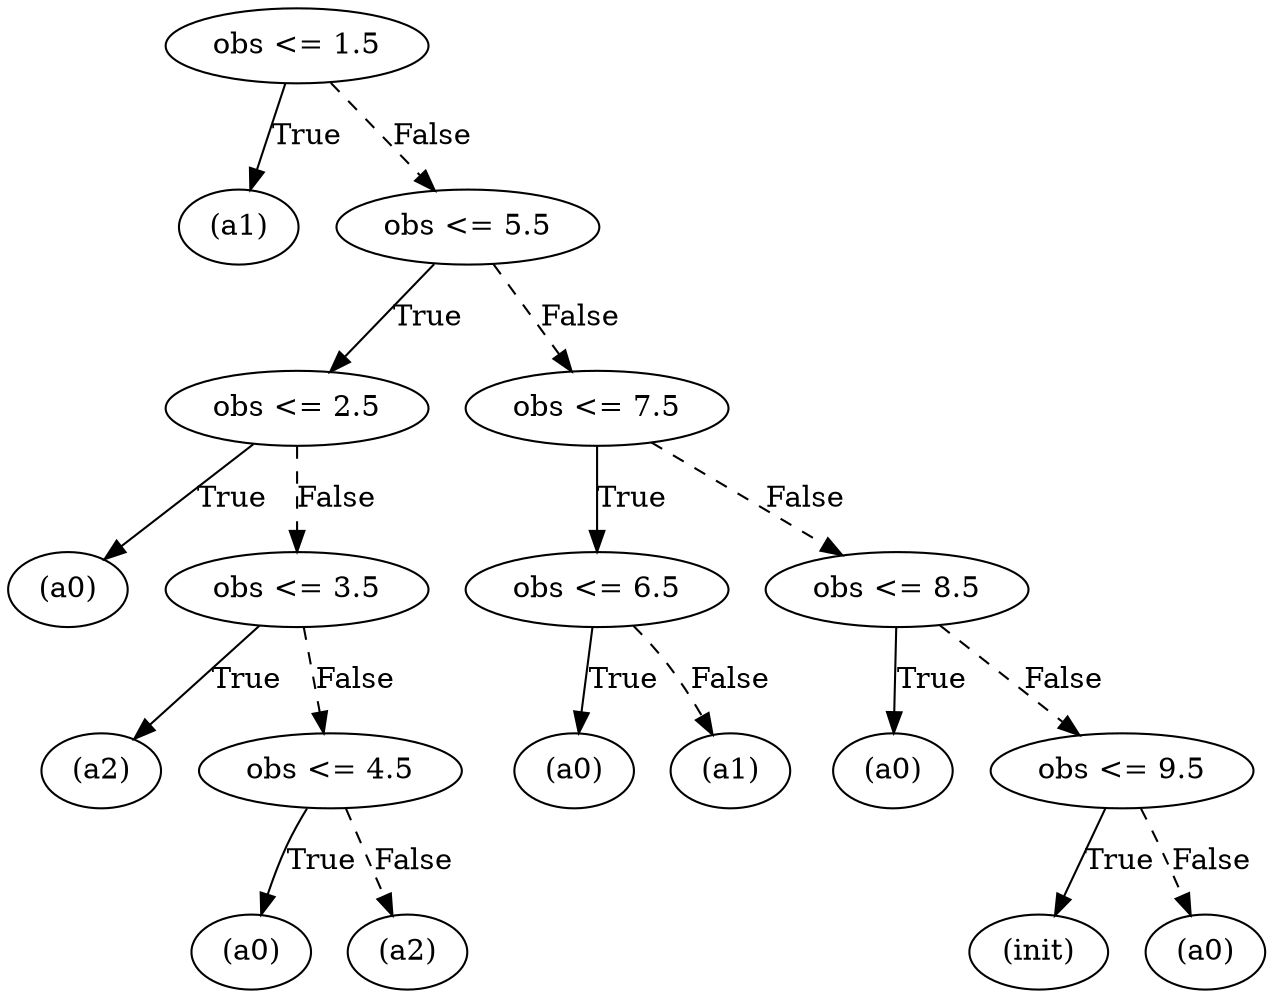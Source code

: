 digraph {
0 [label="obs <= 1.5"];
1 [label="(a1)"];
0 -> 1 [label="True"];
2 [label="obs <= 5.5"];
3 [label="obs <= 2.5"];
4 [label="(a0)"];
3 -> 4 [label="True"];
5 [label="obs <= 3.5"];
6 [label="(a2)"];
5 -> 6 [label="True"];
7 [label="obs <= 4.5"];
8 [label="(a0)"];
7 -> 8 [label="True"];
9 [label="(a2)"];
7 -> 9 [style="dashed", label="False"];
5 -> 7 [style="dashed", label="False"];
3 -> 5 [style="dashed", label="False"];
2 -> 3 [label="True"];
10 [label="obs <= 7.5"];
11 [label="obs <= 6.5"];
12 [label="(a0)"];
11 -> 12 [label="True"];
13 [label="(a1)"];
11 -> 13 [style="dashed", label="False"];
10 -> 11 [label="True"];
14 [label="obs <= 8.5"];
15 [label="(a0)"];
14 -> 15 [label="True"];
16 [label="obs <= 9.5"];
17 [label="(init)"];
16 -> 17 [label="True"];
18 [label="(a0)"];
16 -> 18 [style="dashed", label="False"];
14 -> 16 [style="dashed", label="False"];
10 -> 14 [style="dashed", label="False"];
2 -> 10 [style="dashed", label="False"];
0 -> 2 [style="dashed", label="False"];

}